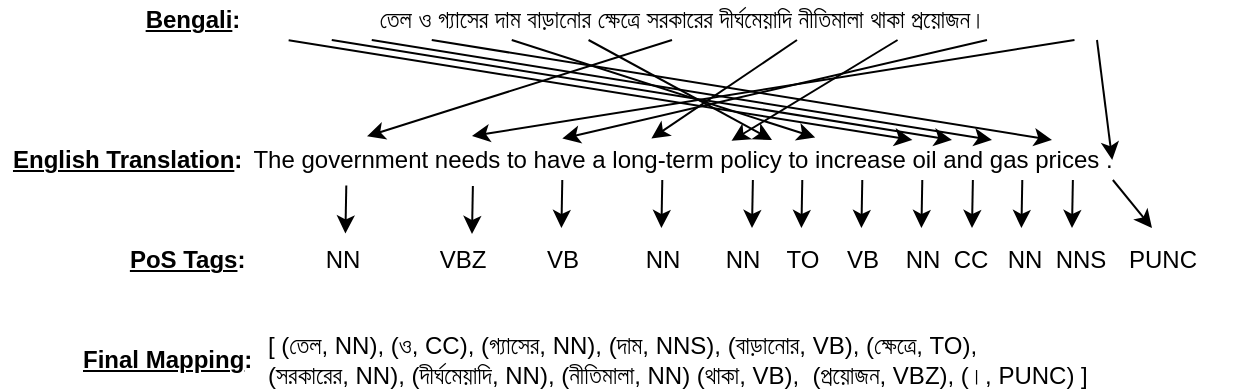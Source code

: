 <mxfile>
    <diagram id="dSHrsNMvH4TgjmRYsy2L" name="Page-1">
        <mxGraphModel dx="683" dy="398" grid="1" gridSize="10" guides="1" tooltips="1" connect="1" arrows="1" fold="1" page="1" pageScale="1" pageWidth="850" pageHeight="1100" math="0" shadow="0">
            <root>
                <mxCell id="0"/>
                <mxCell id="1" parent="0"/>
                <mxCell id="2" value="তেল ও গ্যাসের দাম বাড়ানোর ক্ষেত্রে সরকারের দীর্ঘমেয়াদি নীতিমালা থাকা প্রয়োজন।" style="text;html=1;align=center;verticalAlign=middle;resizable=0;points=[];autosize=1;strokeColor=none;fillColor=none;" vertex="1" parent="1">
                    <mxGeometry x="205" y="540" width="440" height="20" as="geometry"/>
                </mxCell>
                <mxCell id="3" value="The government needs to have a long-term policy to increase oil and gas prices ." style="text;html=1;align=center;verticalAlign=middle;resizable=0;points=[];autosize=1;strokeColor=none;fillColor=none;" vertex="1" parent="1">
                    <mxGeometry x="200" y="610" width="450" height="20" as="geometry"/>
                </mxCell>
                <mxCell id="4" value="NN" style="text;html=1;align=center;verticalAlign=middle;resizable=0;points=[];autosize=1;strokeColor=none;fillColor=none;" vertex="1" parent="1">
                    <mxGeometry x="240" y="660" width="30" height="20" as="geometry"/>
                </mxCell>
                <mxCell id="5" value="NN" style="text;html=1;align=center;verticalAlign=middle;resizable=0;points=[];autosize=1;strokeColor=none;fillColor=none;" vertex="1" parent="1">
                    <mxGeometry x="530" y="660" width="30" height="20" as="geometry"/>
                </mxCell>
                <mxCell id="6" value="NN" style="text;html=1;align=center;verticalAlign=middle;resizable=0;points=[];autosize=1;strokeColor=none;fillColor=none;" vertex="1" parent="1">
                    <mxGeometry x="581" y="660" width="30" height="20" as="geometry"/>
                </mxCell>
                <mxCell id="7" value="VB" style="text;html=1;align=center;verticalAlign=middle;resizable=0;points=[];autosize=1;strokeColor=none;fillColor=none;" vertex="1" parent="1">
                    <mxGeometry x="500" y="660" width="30" height="20" as="geometry"/>
                </mxCell>
                <mxCell id="8" value="TO" style="text;html=1;align=center;verticalAlign=middle;resizable=0;points=[];autosize=1;strokeColor=none;fillColor=none;" vertex="1" parent="1">
                    <mxGeometry x="470" y="660" width="30" height="20" as="geometry"/>
                </mxCell>
                <mxCell id="9" value="NN" style="text;html=1;align=center;verticalAlign=middle;resizable=0;points=[];autosize=1;strokeColor=none;fillColor=none;" vertex="1" parent="1">
                    <mxGeometry x="440" y="660" width="30" height="20" as="geometry"/>
                </mxCell>
                <mxCell id="10" value="NN" style="text;html=1;align=center;verticalAlign=middle;resizable=0;points=[];autosize=1;strokeColor=none;fillColor=none;" vertex="1" parent="1">
                    <mxGeometry x="400" y="660" width="30" height="20" as="geometry"/>
                </mxCell>
                <mxCell id="11" value="VB" style="text;html=1;align=center;verticalAlign=middle;resizable=0;points=[];autosize=1;strokeColor=none;fillColor=none;" vertex="1" parent="1">
                    <mxGeometry x="350" y="660" width="30" height="20" as="geometry"/>
                </mxCell>
                <mxCell id="12" value="VBZ" style="text;html=1;align=center;verticalAlign=middle;resizable=0;points=[];autosize=1;strokeColor=none;fillColor=none;" vertex="1" parent="1">
                    <mxGeometry x="295" y="660" width="40" height="20" as="geometry"/>
                </mxCell>
                <mxCell id="13" value="" style="endArrow=classic;html=1;exitX=0.053;exitY=1.007;exitDx=0;exitDy=0;exitPerimeter=0;entryX=0.756;entryY=0;entryDx=0;entryDy=0;entryPerimeter=0;" edge="1" parent="1" source="2" target="3">
                    <mxGeometry width="50" height="50" relative="1" as="geometry">
                        <mxPoint x="410" y="650" as="sourcePoint"/>
                        <mxPoint x="550" y="610" as="targetPoint"/>
                    </mxGeometry>
                </mxCell>
                <mxCell id="14" value="" style="endArrow=classic;html=1;exitX=0.102;exitY=1;exitDx=0;exitDy=0;exitPerimeter=0;entryX=0.8;entryY=0;entryDx=0;entryDy=0;entryPerimeter=0;" edge="1" parent="1" source="2" target="3">
                    <mxGeometry width="50" height="50" relative="1" as="geometry">
                        <mxPoint x="410" y="650" as="sourcePoint"/>
                        <mxPoint x="460" y="600" as="targetPoint"/>
                    </mxGeometry>
                </mxCell>
                <mxCell id="15" value="" style="endArrow=classic;html=1;exitX=0.102;exitY=1;exitDx=0;exitDy=0;exitPerimeter=0;entryX=0.8;entryY=0;entryDx=0;entryDy=0;entryPerimeter=0;" edge="1" parent="1">
                    <mxGeometry width="50" height="50" relative="1" as="geometry">
                        <mxPoint x="269.88" y="560" as="sourcePoint"/>
                        <mxPoint x="580" y="610" as="targetPoint"/>
                    </mxGeometry>
                </mxCell>
                <mxCell id="16" value="" style="endArrow=classic;html=1;exitX=0.102;exitY=1;exitDx=0;exitDy=0;exitPerimeter=0;entryX=0.8;entryY=0;entryDx=0;entryDy=0;entryPerimeter=0;" edge="1" parent="1">
                    <mxGeometry width="50" height="50" relative="1" as="geometry">
                        <mxPoint x="299.88" y="560" as="sourcePoint"/>
                        <mxPoint x="610" y="610" as="targetPoint"/>
                    </mxGeometry>
                </mxCell>
                <mxCell id="17" value="" style="endArrow=classic;html=1;exitX=0.102;exitY=1;exitDx=0;exitDy=0;exitPerimeter=0;entryX=0.648;entryY=-0.064;entryDx=0;entryDy=0;entryPerimeter=0;" edge="1" parent="1" target="3">
                    <mxGeometry width="50" height="50" relative="1" as="geometry">
                        <mxPoint x="339.88" y="560" as="sourcePoint"/>
                        <mxPoint x="650" y="610" as="targetPoint"/>
                    </mxGeometry>
                </mxCell>
                <mxCell id="18" value="" style="endArrow=classic;html=1;exitX=0.102;exitY=1;exitDx=0;exitDy=0;exitPerimeter=0;" edge="1" parent="1">
                    <mxGeometry width="50" height="50" relative="1" as="geometry">
                        <mxPoint x="378.28" y="560" as="sourcePoint"/>
                        <mxPoint x="470" y="610" as="targetPoint"/>
                    </mxGeometry>
                </mxCell>
                <mxCell id="19" value="" style="endArrow=classic;html=1;exitX=0.102;exitY=1;exitDx=0;exitDy=0;exitPerimeter=0;entryX=0.15;entryY=-0.093;entryDx=0;entryDy=0;entryPerimeter=0;" edge="1" parent="1" target="3">
                    <mxGeometry width="50" height="50" relative="1" as="geometry">
                        <mxPoint x="420" y="560" as="sourcePoint"/>
                        <mxPoint x="511.72" y="608.72" as="targetPoint"/>
                    </mxGeometry>
                </mxCell>
                <mxCell id="20" value="" style="endArrow=classic;html=1;exitX=0.102;exitY=1;exitDx=0;exitDy=0;exitPerimeter=0;entryX=0.466;entryY=-0.036;entryDx=0;entryDy=0;entryPerimeter=0;" edge="1" parent="1" target="3">
                    <mxGeometry width="50" height="50" relative="1" as="geometry">
                        <mxPoint x="482.5" y="560" as="sourcePoint"/>
                        <mxPoint x="330" y="608.14" as="targetPoint"/>
                    </mxGeometry>
                </mxCell>
                <mxCell id="21" value="" style="endArrow=classic;html=1;exitX=0.102;exitY=1;exitDx=0;exitDy=0;exitPerimeter=0;entryX=0.555;entryY=0.021;entryDx=0;entryDy=0;entryPerimeter=0;" edge="1" parent="1" target="3">
                    <mxGeometry width="50" height="50" relative="1" as="geometry">
                        <mxPoint x="532.8" y="560" as="sourcePoint"/>
                        <mxPoint x="460.0" y="609.28" as="targetPoint"/>
                    </mxGeometry>
                </mxCell>
                <mxCell id="22" value="" style="endArrow=classic;html=1;exitX=0.102;exitY=1;exitDx=0;exitDy=0;exitPerimeter=0;entryX=0.367;entryY=-0.036;entryDx=0;entryDy=0;entryPerimeter=0;" edge="1" parent="1" target="3">
                    <mxGeometry width="50" height="50" relative="1" as="geometry">
                        <mxPoint x="577.5" y="560" as="sourcePoint"/>
                        <mxPoint x="425" y="608.14" as="targetPoint"/>
                    </mxGeometry>
                </mxCell>
                <mxCell id="23" value="" style="endArrow=classic;html=1;exitX=0.102;exitY=1;exitDx=0;exitDy=0;exitPerimeter=0;" edge="1" parent="1">
                    <mxGeometry width="50" height="50" relative="1" as="geometry">
                        <mxPoint x="621.25" y="560" as="sourcePoint"/>
                        <mxPoint x="320" y="608" as="targetPoint"/>
                    </mxGeometry>
                </mxCell>
                <mxCell id="24" value="" style="endArrow=classic;html=1;exitX=0.127;exitY=1.136;exitDx=0;exitDy=0;exitPerimeter=0;entryX=0.557;entryY=-0.164;entryDx=0;entryDy=0;entryPerimeter=0;" edge="1" parent="1" source="3" target="4">
                    <mxGeometry width="50" height="50" relative="1" as="geometry">
                        <mxPoint x="410" y="650" as="sourcePoint"/>
                        <mxPoint x="460" y="600" as="targetPoint"/>
                    </mxGeometry>
                </mxCell>
                <mxCell id="25" value="" style="endArrow=classic;html=1;exitX=0.127;exitY=1.136;exitDx=0;exitDy=0;exitPerimeter=0;entryX=0.557;entryY=-0.164;entryDx=0;entryDy=0;entryPerimeter=0;" edge="1" parent="1">
                    <mxGeometry width="50" height="50" relative="1" as="geometry">
                        <mxPoint x="545.15" y="630" as="sourcePoint"/>
                        <mxPoint x="544.71" y="654" as="targetPoint"/>
                    </mxGeometry>
                </mxCell>
                <mxCell id="26" value="" style="endArrow=classic;html=1;exitX=0.127;exitY=1.136;exitDx=0;exitDy=0;exitPerimeter=0;entryX=0.557;entryY=-0.164;entryDx=0;entryDy=0;entryPerimeter=0;" edge="1" parent="1">
                    <mxGeometry width="50" height="50" relative="1" as="geometry">
                        <mxPoint x="320.44" y="633" as="sourcePoint"/>
                        <mxPoint x="320.0" y="657" as="targetPoint"/>
                    </mxGeometry>
                </mxCell>
                <mxCell id="28" value="" style="endArrow=classic;html=1;exitX=0.127;exitY=1.136;exitDx=0;exitDy=0;exitPerimeter=0;entryX=0.557;entryY=-0.164;entryDx=0;entryDy=0;entryPerimeter=0;" edge="1" parent="1">
                    <mxGeometry width="50" height="50" relative="1" as="geometry">
                        <mxPoint x="595.15" y="630" as="sourcePoint"/>
                        <mxPoint x="594.71" y="654" as="targetPoint"/>
                    </mxGeometry>
                </mxCell>
                <mxCell id="29" value="" style="endArrow=classic;html=1;exitX=0.127;exitY=1.136;exitDx=0;exitDy=0;exitPerimeter=0;entryX=0.557;entryY=-0.164;entryDx=0;entryDy=0;entryPerimeter=0;" edge="1" parent="1">
                    <mxGeometry width="50" height="50" relative="1" as="geometry">
                        <mxPoint x="365.15" y="630" as="sourcePoint"/>
                        <mxPoint x="364.71" y="654" as="targetPoint"/>
                    </mxGeometry>
                </mxCell>
                <mxCell id="30" value="" style="endArrow=classic;html=1;exitX=0.127;exitY=1.136;exitDx=0;exitDy=0;exitPerimeter=0;entryX=0.557;entryY=-0.164;entryDx=0;entryDy=0;entryPerimeter=0;" edge="1" parent="1">
                    <mxGeometry width="50" height="50" relative="1" as="geometry">
                        <mxPoint x="415.15" y="630" as="sourcePoint"/>
                        <mxPoint x="414.71" y="654" as="targetPoint"/>
                    </mxGeometry>
                </mxCell>
                <mxCell id="31" value="" style="endArrow=classic;html=1;exitX=0.127;exitY=1.136;exitDx=0;exitDy=0;exitPerimeter=0;entryX=0.557;entryY=-0.164;entryDx=0;entryDy=0;entryPerimeter=0;" edge="1" parent="1">
                    <mxGeometry width="50" height="50" relative="1" as="geometry">
                        <mxPoint x="460.44" y="630" as="sourcePoint"/>
                        <mxPoint x="460.0" y="654" as="targetPoint"/>
                    </mxGeometry>
                </mxCell>
                <mxCell id="32" value="" style="endArrow=classic;html=1;exitX=0.127;exitY=1.136;exitDx=0;exitDy=0;exitPerimeter=0;entryX=0.557;entryY=-0.164;entryDx=0;entryDy=0;entryPerimeter=0;" edge="1" parent="1">
                    <mxGeometry width="50" height="50" relative="1" as="geometry">
                        <mxPoint x="485.15" y="630" as="sourcePoint"/>
                        <mxPoint x="484.71" y="654" as="targetPoint"/>
                    </mxGeometry>
                </mxCell>
                <mxCell id="33" value="" style="endArrow=classic;html=1;exitX=0.127;exitY=1.136;exitDx=0;exitDy=0;exitPerimeter=0;entryX=0.557;entryY=-0.164;entryDx=0;entryDy=0;entryPerimeter=0;" edge="1" parent="1">
                    <mxGeometry width="50" height="50" relative="1" as="geometry">
                        <mxPoint x="515.15" y="630" as="sourcePoint"/>
                        <mxPoint x="514.71" y="654" as="targetPoint"/>
                    </mxGeometry>
                </mxCell>
                <mxCell id="34" value="" style="endArrow=classic;html=1;exitX=0.127;exitY=1.136;exitDx=0;exitDy=0;exitPerimeter=0;entryX=0.557;entryY=-0.164;entryDx=0;entryDy=0;entryPerimeter=0;" edge="1" parent="1">
                    <mxGeometry width="50" height="50" relative="1" as="geometry">
                        <mxPoint x="620.44" y="630" as="sourcePoint"/>
                        <mxPoint x="620" y="654" as="targetPoint"/>
                    </mxGeometry>
                </mxCell>
                <mxCell id="35" value="NNS" style="text;html=1;align=center;verticalAlign=middle;resizable=0;points=[];autosize=1;strokeColor=none;fillColor=none;" vertex="1" parent="1">
                    <mxGeometry x="604" y="660" width="40" height="20" as="geometry"/>
                </mxCell>
                <mxCell id="36" value="" style="endArrow=classic;html=1;exitX=0.127;exitY=1.136;exitDx=0;exitDy=0;exitPerimeter=0;entryX=0.557;entryY=-0.164;entryDx=0;entryDy=0;entryPerimeter=0;" edge="1" parent="1">
                    <mxGeometry width="50" height="50" relative="1" as="geometry">
                        <mxPoint x="570.44" y="630" as="sourcePoint"/>
                        <mxPoint x="570" y="654" as="targetPoint"/>
                    </mxGeometry>
                </mxCell>
                <mxCell id="37" value="CC" style="text;html=1;align=center;verticalAlign=middle;resizable=0;points=[];autosize=1;strokeColor=none;fillColor=none;" vertex="1" parent="1">
                    <mxGeometry x="554" y="660" width="30" height="20" as="geometry"/>
                </mxCell>
                <mxCell id="38" value="" style="endArrow=classic;html=1;exitX=0.102;exitY=1;exitDx=0;exitDy=0;exitPerimeter=0;entryX=0.978;entryY=0.5;entryDx=0;entryDy=0;entryPerimeter=0;" edge="1" parent="1" target="3">
                    <mxGeometry width="50" height="50" relative="1" as="geometry">
                        <mxPoint x="632.5" y="560" as="sourcePoint"/>
                        <mxPoint x="480" y="608.14" as="targetPoint"/>
                    </mxGeometry>
                </mxCell>
                <mxCell id="39" value="" style="endArrow=classic;html=1;exitX=0.127;exitY=1.136;exitDx=0;exitDy=0;exitPerimeter=0;entryX=0.4;entryY=-0.3;entryDx=0;entryDy=0;entryPerimeter=0;" edge="1" parent="1" target="40">
                    <mxGeometry width="50" height="50" relative="1" as="geometry">
                        <mxPoint x="640.44" y="630" as="sourcePoint"/>
                        <mxPoint x="640" y="654" as="targetPoint"/>
                    </mxGeometry>
                </mxCell>
                <mxCell id="40" value="PUNC" style="text;html=1;align=center;verticalAlign=middle;resizable=0;points=[];autosize=1;strokeColor=none;fillColor=none;" vertex="1" parent="1">
                    <mxGeometry x="640" y="660" width="50" height="20" as="geometry"/>
                </mxCell>
                <mxCell id="41" value="&lt;b&gt;&lt;u&gt;Bengali&lt;/u&gt;:&lt;/b&gt;" style="text;html=1;align=center;verticalAlign=middle;resizable=0;points=[];autosize=1;strokeColor=none;fillColor=none;" vertex="1" parent="1">
                    <mxGeometry x="150" y="540" width="60" height="20" as="geometry"/>
                </mxCell>
                <mxCell id="42" value="&lt;b&gt;&lt;u&gt;English Translation&lt;/u&gt;:&amp;nbsp;&lt;/b&gt;" style="text;html=1;align=center;verticalAlign=middle;resizable=0;points=[];autosize=1;strokeColor=none;fillColor=none;" vertex="1" parent="1">
                    <mxGeometry x="84" y="610" width="130" height="20" as="geometry"/>
                </mxCell>
                <mxCell id="43" value="&lt;b&gt;&lt;u&gt;PoS Tags&lt;/u&gt;:&amp;nbsp;&lt;/b&gt;" style="text;html=1;align=center;verticalAlign=middle;resizable=0;points=[];autosize=1;strokeColor=none;fillColor=none;" vertex="1" parent="1">
                    <mxGeometry x="139" y="660" width="80" height="20" as="geometry"/>
                </mxCell>
                <mxCell id="44" value="&lt;b&gt;&lt;u&gt;Final Mapping&lt;/u&gt;:&amp;nbsp;&lt;/b&gt;" style="text;html=1;align=center;verticalAlign=middle;resizable=0;points=[];autosize=1;strokeColor=none;fillColor=none;" vertex="1" parent="1">
                    <mxGeometry x="119" y="710" width="100" height="20" as="geometry"/>
                </mxCell>
                <mxCell id="45" value="[ (তেল, NN), (ও, CC), (গ্যাসের, NN), (দাম, NNS), (বাড়ানোর, VB), (ক্ষেত্রে, TO),&lt;br&gt;(সরকারের, NN), (দীর্ঘমেয়াদি, NN), (নীতিমালা, NN) (থাকা, VB),&amp;nbsp; (প্রয়োজন, VBZ), (।, PUNC) ]" style="text;html=1;align=left;verticalAlign=middle;resizable=0;points=[];autosize=1;strokeColor=none;fillColor=none;" vertex="1" parent="1">
                    <mxGeometry x="216" y="705" width="490" height="30" as="geometry"/>
                </mxCell>
            </root>
        </mxGraphModel>
    </diagram>
</mxfile>